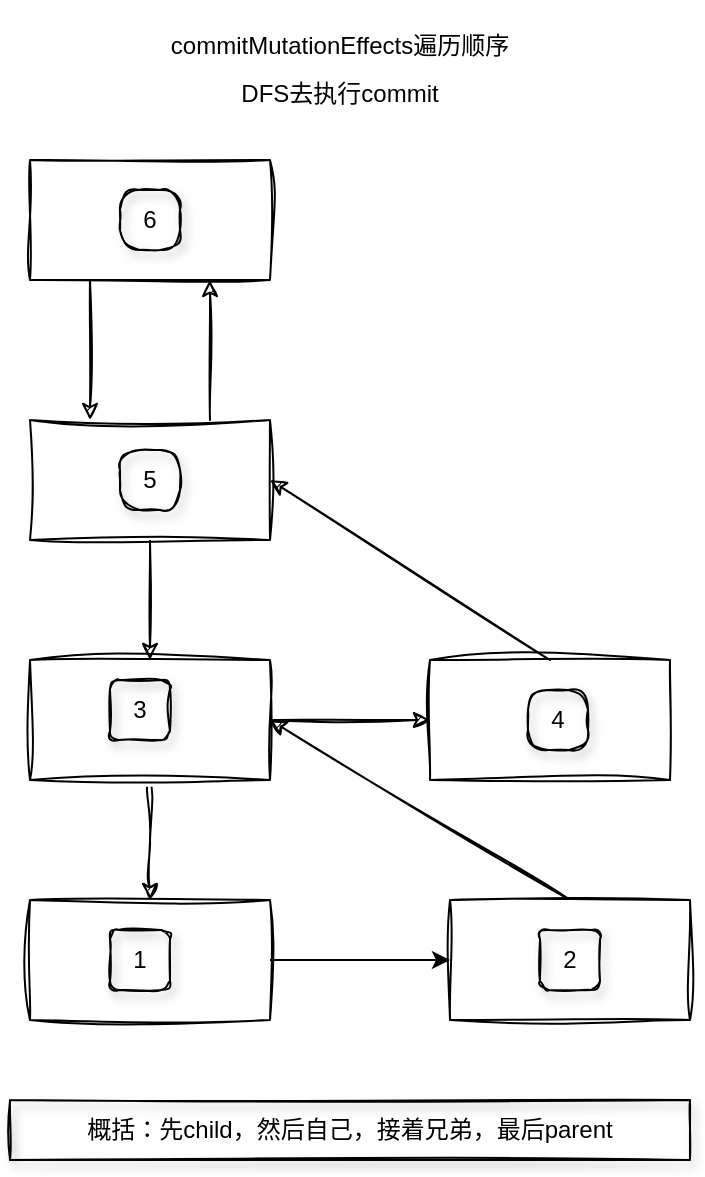 <mxfile version="20.8.5" type="github">
  <diagram id="HW3-wF_kVU0GYXKQALnY" name="第 1 页">
    <mxGraphModel dx="1146" dy="798" grid="1" gridSize="10" guides="1" tooltips="1" connect="1" arrows="1" fold="1" page="1" pageScale="1" pageWidth="827" pageHeight="1169" math="0" shadow="0">
      <root>
        <mxCell id="0" />
        <mxCell id="1" parent="0" />
        <mxCell id="0T1LIs5rRtBumT_uwyDJ-19" value="" style="edgeStyle=none;rounded=0;sketch=1;orthogonalLoop=1;jettySize=auto;html=1;fontColor=none;entryX=0.25;entryY=0;entryDx=0;entryDy=0;" parent="1" target="0T1LIs5rRtBumT_uwyDJ-10" edge="1">
          <mxGeometry relative="1" as="geometry">
            <mxPoint x="180" y="240" as="sourcePoint" />
            <mxPoint x="190" y="320" as="targetPoint" />
            <Array as="points" />
          </mxGeometry>
        </mxCell>
        <mxCell id="Ku5rPqVDEu0kp4lwVWxD-1" value="" style="rounded=0;whiteSpace=wrap;html=1;sketch=1;curveFitting=1;jiggle=2;" parent="1" vertex="1">
          <mxGeometry x="150" y="180" width="120" height="60" as="geometry" />
        </mxCell>
        <mxCell id="Ku5rPqVDEu0kp4lwVWxD-5" style="edgeStyle=orthogonalEdgeStyle;rounded=0;orthogonalLoop=1;jettySize=auto;html=1;entryX=0.5;entryY=0;entryDx=0;entryDy=0;sketch=1;curveFitting=1;jiggle=2;" parent="1" source="Ku5rPqVDEu0kp4lwVWxD-2" target="Ku5rPqVDEu0kp4lwVWxD-4" edge="1">
          <mxGeometry relative="1" as="geometry">
            <Array as="points">
              <mxPoint x="210" y="520" />
              <mxPoint x="210" y="520" />
            </Array>
          </mxGeometry>
        </mxCell>
        <mxCell id="0T1LIs5rRtBumT_uwyDJ-14" value="" style="edgeStyle=orthogonalEdgeStyle;rounded=0;sketch=1;orthogonalLoop=1;jettySize=auto;html=1;fontColor=none;" parent="1" source="Ku5rPqVDEu0kp4lwVWxD-2" target="0T1LIs5rRtBumT_uwyDJ-13" edge="1">
          <mxGeometry relative="1" as="geometry" />
        </mxCell>
        <mxCell id="Ku5rPqVDEu0kp4lwVWxD-2" value="" style="rounded=0;whiteSpace=wrap;html=1;sketch=1;curveFitting=1;jiggle=2;" parent="1" vertex="1">
          <mxGeometry x="150" y="430" width="120" height="60" as="geometry" />
        </mxCell>
        <mxCell id="Ku5rPqVDEu0kp4lwVWxD-7" style="edgeStyle=orthogonalEdgeStyle;rounded=0;orthogonalLoop=1;jettySize=auto;html=1;entryX=0;entryY=0.5;entryDx=0;entryDy=0;" parent="1" source="Ku5rPqVDEu0kp4lwVWxD-4" target="Ku5rPqVDEu0kp4lwVWxD-6" edge="1">
          <mxGeometry relative="1" as="geometry" />
        </mxCell>
        <mxCell id="Ku5rPqVDEu0kp4lwVWxD-4" value="" style="rounded=0;whiteSpace=wrap;html=1;sketch=1;curveFitting=1;jiggle=2;" parent="1" vertex="1">
          <mxGeometry x="150" y="550" width="120" height="60" as="geometry" />
        </mxCell>
        <mxCell id="Ku5rPqVDEu0kp4lwVWxD-9" style="orthogonalLoop=1;jettySize=auto;html=1;entryX=1;entryY=0.5;entryDx=0;entryDy=0;rounded=0;exitX=0.5;exitY=0;exitDx=0;exitDy=0;sketch=1;curveFitting=1;jiggle=2;" parent="1" source="Ku5rPqVDEu0kp4lwVWxD-6" target="Ku5rPqVDEu0kp4lwVWxD-2" edge="1">
          <mxGeometry relative="1" as="geometry" />
        </mxCell>
        <mxCell id="Ku5rPqVDEu0kp4lwVWxD-6" value="" style="rounded=0;whiteSpace=wrap;html=1;glass=0;sketch=1;curveFitting=1;jiggle=2;" parent="1" vertex="1">
          <mxGeometry x="360" y="550" width="120" height="60" as="geometry" />
        </mxCell>
        <mxCell id="Ku5rPqVDEu0kp4lwVWxD-10" value="&lt;div class=&quot;lake-content&quot;&gt;&lt;p style=&quot;margin: 0; padding: 0; min-height: 24px&quot; class=&quot;ne-p&quot; id=&quot;ue68f30f5&quot;&gt;commitMutationEffects遍历顺序&lt;/p&gt;&lt;/div&gt;DFS去执行commit" style="text;html=1;strokeColor=none;fillColor=none;align=center;verticalAlign=middle;whiteSpace=wrap;rounded=0;" parent="1" vertex="1">
          <mxGeometry x="150" y="100" width="310" height="70" as="geometry" />
        </mxCell>
        <mxCell id="0T1LIs5rRtBumT_uwyDJ-3" value="概括：先child，然后自己，接着兄弟，最后parent" style="text;html=1;strokeColor=default;fillColor=none;align=center;verticalAlign=middle;whiteSpace=wrap;rounded=0;glass=0;sketch=1;shadow=1;" parent="1" vertex="1">
          <mxGeometry x="140" y="650" width="340" height="30" as="geometry" />
        </mxCell>
        <mxCell id="0T1LIs5rRtBumT_uwyDJ-6" value="1" style="text;html=1;strokeColor=default;fillColor=none;align=center;verticalAlign=middle;whiteSpace=wrap;rounded=1;shadow=1;glass=0;sketch=1;strokeWidth=1;perimeterSpacing=60;rotation=0;" parent="1" vertex="1">
          <mxGeometry x="190" y="565" width="30" height="30" as="geometry" />
        </mxCell>
        <mxCell id="0T1LIs5rRtBumT_uwyDJ-7" value="2" style="text;html=1;strokeColor=default;fillColor=none;align=center;verticalAlign=middle;whiteSpace=wrap;rounded=1;shadow=1;glass=0;sketch=1;strokeWidth=1;perimeterSpacing=60;rotation=0;" parent="1" vertex="1">
          <mxGeometry x="405" y="565" width="30" height="30" as="geometry" />
        </mxCell>
        <mxCell id="0T1LIs5rRtBumT_uwyDJ-8" value="3" style="text;html=1;strokeColor=default;fillColor=none;align=center;verticalAlign=middle;whiteSpace=wrap;rounded=1;shadow=1;glass=0;sketch=1;strokeWidth=1;perimeterSpacing=60;rotation=0;" parent="1" vertex="1">
          <mxGeometry x="190" y="440" width="30" height="30" as="geometry" />
        </mxCell>
        <mxCell id="0T1LIs5rRtBumT_uwyDJ-12" style="edgeStyle=orthogonalEdgeStyle;rounded=0;sketch=1;orthogonalLoop=1;jettySize=auto;html=1;entryX=0.5;entryY=0;entryDx=0;entryDy=0;fontColor=none;" parent="1" source="0T1LIs5rRtBumT_uwyDJ-10" target="Ku5rPqVDEu0kp4lwVWxD-2" edge="1">
          <mxGeometry relative="1" as="geometry" />
        </mxCell>
        <mxCell id="0T1LIs5rRtBumT_uwyDJ-10" value="" style="rounded=0;whiteSpace=wrap;html=1;sketch=1;curveFitting=1;jiggle=2;" parent="1" vertex="1">
          <mxGeometry x="150" y="310" width="120" height="60" as="geometry" />
        </mxCell>
        <mxCell id="0T1LIs5rRtBumT_uwyDJ-18" style="rounded=0;sketch=1;orthogonalLoop=1;jettySize=auto;html=1;entryX=1;entryY=0.5;entryDx=0;entryDy=0;fontColor=none;exitX=0.5;exitY=0;exitDx=0;exitDy=0;" parent="1" source="0T1LIs5rRtBumT_uwyDJ-13" target="0T1LIs5rRtBumT_uwyDJ-10" edge="1">
          <mxGeometry relative="1" as="geometry" />
        </mxCell>
        <mxCell id="0T1LIs5rRtBumT_uwyDJ-13" value="" style="rounded=0;whiteSpace=wrap;html=1;sketch=1;curveFitting=1;jiggle=2;" parent="1" vertex="1">
          <mxGeometry x="350" y="430" width="120" height="60" as="geometry" />
        </mxCell>
        <mxCell id="0T1LIs5rRtBumT_uwyDJ-15" value="4" style="text;html=1;strokeColor=default;fillColor=none;align=center;verticalAlign=middle;whiteSpace=wrap;rounded=1;shadow=1;glass=0;sketch=1;strokeWidth=1;perimeterSpacing=60;rotation=0;arcSize=33;" parent="1" vertex="1">
          <mxGeometry x="399" y="445" width="30" height="30" as="geometry" />
        </mxCell>
        <mxCell id="0T1LIs5rRtBumT_uwyDJ-16" value="5" style="text;html=1;strokeColor=default;fillColor=none;align=center;verticalAlign=middle;whiteSpace=wrap;rounded=1;shadow=1;glass=0;sketch=1;strokeWidth=1;perimeterSpacing=60;rotation=0;arcSize=33;" parent="1" vertex="1">
          <mxGeometry x="195" y="325" width="30" height="30" as="geometry" />
        </mxCell>
        <mxCell id="0T1LIs5rRtBumT_uwyDJ-20" value="" style="edgeStyle=none;rounded=0;sketch=1;orthogonalLoop=1;jettySize=auto;html=1;fontColor=none;entryX=0.75;entryY=1;entryDx=0;entryDy=0;exitX=0.75;exitY=0;exitDx=0;exitDy=0;" parent="1" source="0T1LIs5rRtBumT_uwyDJ-10" target="Ku5rPqVDEu0kp4lwVWxD-1" edge="1">
          <mxGeometry relative="1" as="geometry" />
        </mxCell>
        <mxCell id="0T1LIs5rRtBumT_uwyDJ-17" value="6" style="text;html=1;strokeColor=default;fillColor=none;align=center;verticalAlign=middle;whiteSpace=wrap;rounded=1;shadow=1;glass=0;sketch=1;strokeWidth=1;perimeterSpacing=60;rotation=0;arcSize=33;" parent="1" vertex="1">
          <mxGeometry x="195" y="195" width="30" height="30" as="geometry" />
        </mxCell>
      </root>
    </mxGraphModel>
  </diagram>
</mxfile>
